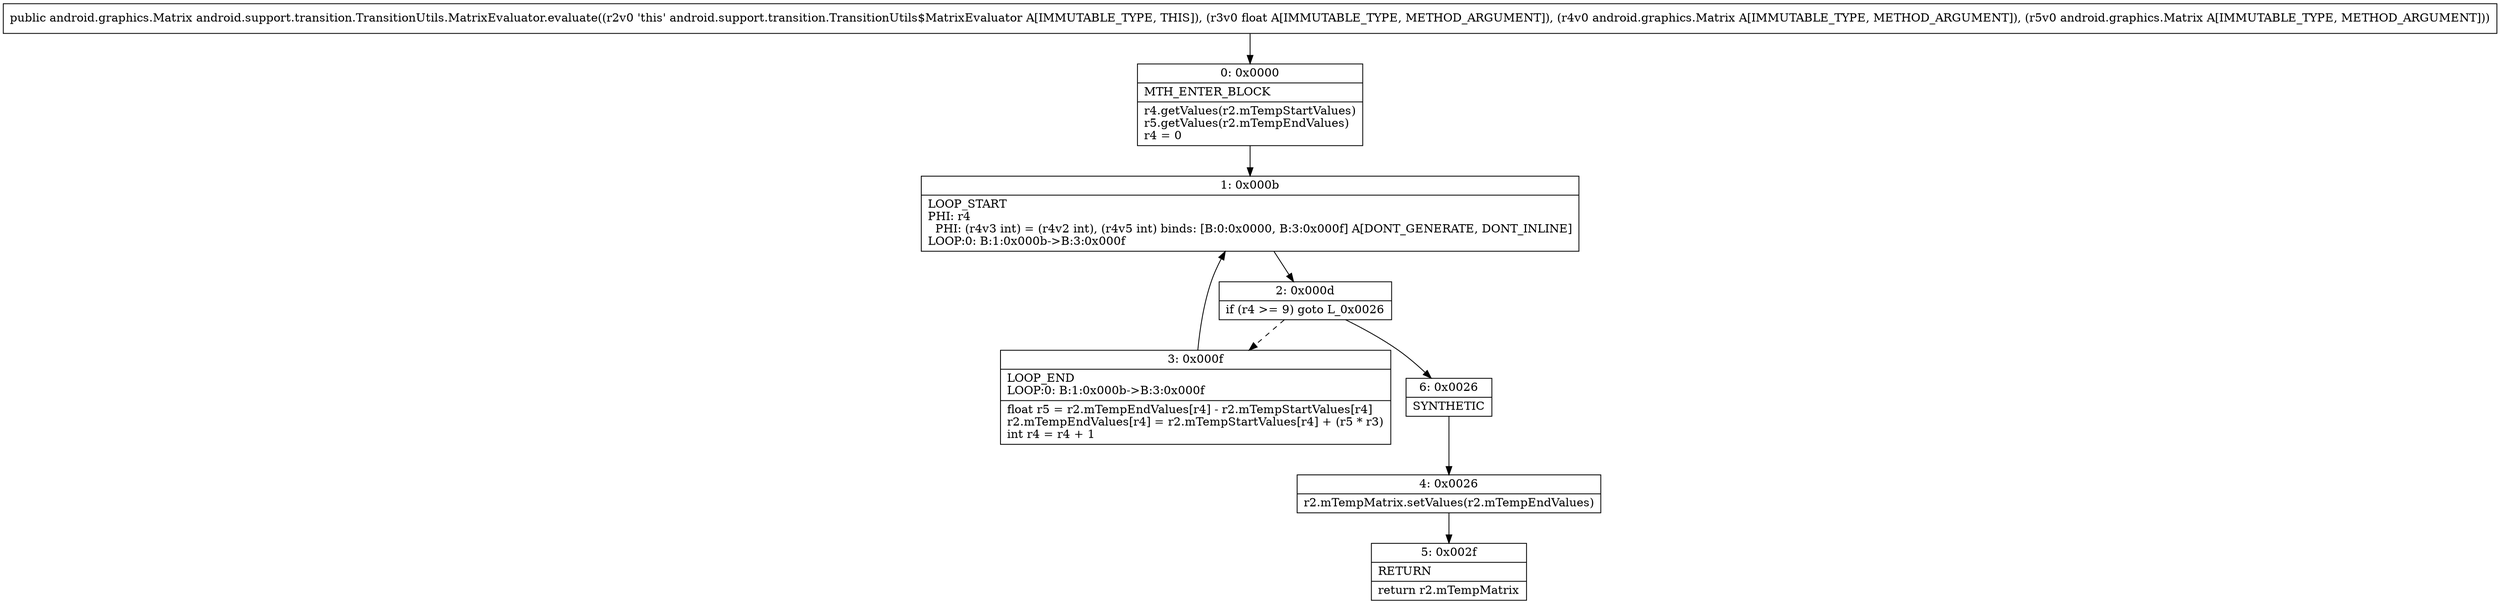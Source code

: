 digraph "CFG forandroid.support.transition.TransitionUtils.MatrixEvaluator.evaluate(FLandroid\/graphics\/Matrix;Landroid\/graphics\/Matrix;)Landroid\/graphics\/Matrix;" {
Node_0 [shape=record,label="{0\:\ 0x0000|MTH_ENTER_BLOCK\l|r4.getValues(r2.mTempStartValues)\lr5.getValues(r2.mTempEndValues)\lr4 = 0\l}"];
Node_1 [shape=record,label="{1\:\ 0x000b|LOOP_START\lPHI: r4 \l  PHI: (r4v3 int) = (r4v2 int), (r4v5 int) binds: [B:0:0x0000, B:3:0x000f] A[DONT_GENERATE, DONT_INLINE]\lLOOP:0: B:1:0x000b\-\>B:3:0x000f\l}"];
Node_2 [shape=record,label="{2\:\ 0x000d|if (r4 \>= 9) goto L_0x0026\l}"];
Node_3 [shape=record,label="{3\:\ 0x000f|LOOP_END\lLOOP:0: B:1:0x000b\-\>B:3:0x000f\l|float r5 = r2.mTempEndValues[r4] \- r2.mTempStartValues[r4]\lr2.mTempEndValues[r4] = r2.mTempStartValues[r4] + (r5 * r3)\lint r4 = r4 + 1\l}"];
Node_4 [shape=record,label="{4\:\ 0x0026|r2.mTempMatrix.setValues(r2.mTempEndValues)\l}"];
Node_5 [shape=record,label="{5\:\ 0x002f|RETURN\l|return r2.mTempMatrix\l}"];
Node_6 [shape=record,label="{6\:\ 0x0026|SYNTHETIC\l}"];
MethodNode[shape=record,label="{public android.graphics.Matrix android.support.transition.TransitionUtils.MatrixEvaluator.evaluate((r2v0 'this' android.support.transition.TransitionUtils$MatrixEvaluator A[IMMUTABLE_TYPE, THIS]), (r3v0 float A[IMMUTABLE_TYPE, METHOD_ARGUMENT]), (r4v0 android.graphics.Matrix A[IMMUTABLE_TYPE, METHOD_ARGUMENT]), (r5v0 android.graphics.Matrix A[IMMUTABLE_TYPE, METHOD_ARGUMENT])) }"];
MethodNode -> Node_0;
Node_0 -> Node_1;
Node_1 -> Node_2;
Node_2 -> Node_3[style=dashed];
Node_2 -> Node_6;
Node_3 -> Node_1;
Node_4 -> Node_5;
Node_6 -> Node_4;
}

